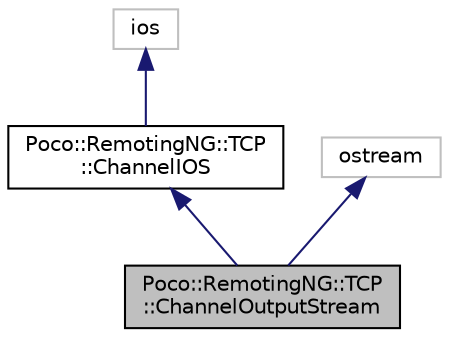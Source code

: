 digraph "Poco::RemotingNG::TCP::ChannelOutputStream"
{
 // LATEX_PDF_SIZE
  edge [fontname="Helvetica",fontsize="10",labelfontname="Helvetica",labelfontsize="10"];
  node [fontname="Helvetica",fontsize="10",shape=record];
  Node1 [label="Poco::RemotingNG::TCP\l::ChannelOutputStream",height=0.2,width=0.4,color="black", fillcolor="grey75", style="filled", fontcolor="black",tooltip="Stream for writing to a Connection channel."];
  Node2 -> Node1 [dir="back",color="midnightblue",fontsize="10",style="solid"];
  Node2 [label="Poco::RemotingNG::TCP\l::ChannelIOS",height=0.2,width=0.4,color="black", fillcolor="white", style="filled",URL="$classPoco_1_1RemotingNG_1_1TCP_1_1ChannelIOS.html",tooltip="The base class for ChannelInputStream and ChannelOutputStream."];
  Node3 -> Node2 [dir="back",color="midnightblue",fontsize="10",style="solid"];
  Node3 [label="ios",height=0.2,width=0.4,color="grey75", fillcolor="white", style="filled",tooltip=" "];
  Node4 -> Node1 [dir="back",color="midnightblue",fontsize="10",style="solid"];
  Node4 [label="ostream",height=0.2,width=0.4,color="grey75", fillcolor="white", style="filled",tooltip=" "];
}
